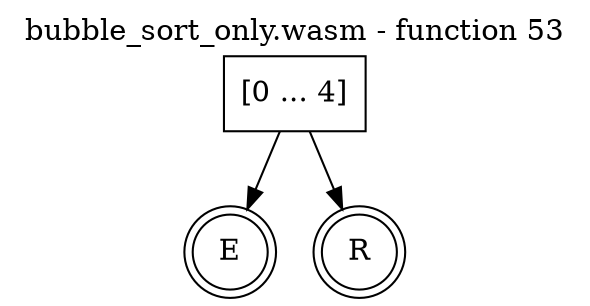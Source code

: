 digraph finite_state_machine {
    label = "bubble_sort_only.wasm - function 53"
    labelloc =  t
    labelfontsize = 16
    labelfontcolor = black
    labelfontname = "Helvetica"
    node [shape = doublecircle]; E R ;
    node [shape = box];
    node [shape=box, color=black, style=solid] 0[label="[0 ... 4]"]
    0 -> E;
    0 -> R;
}
